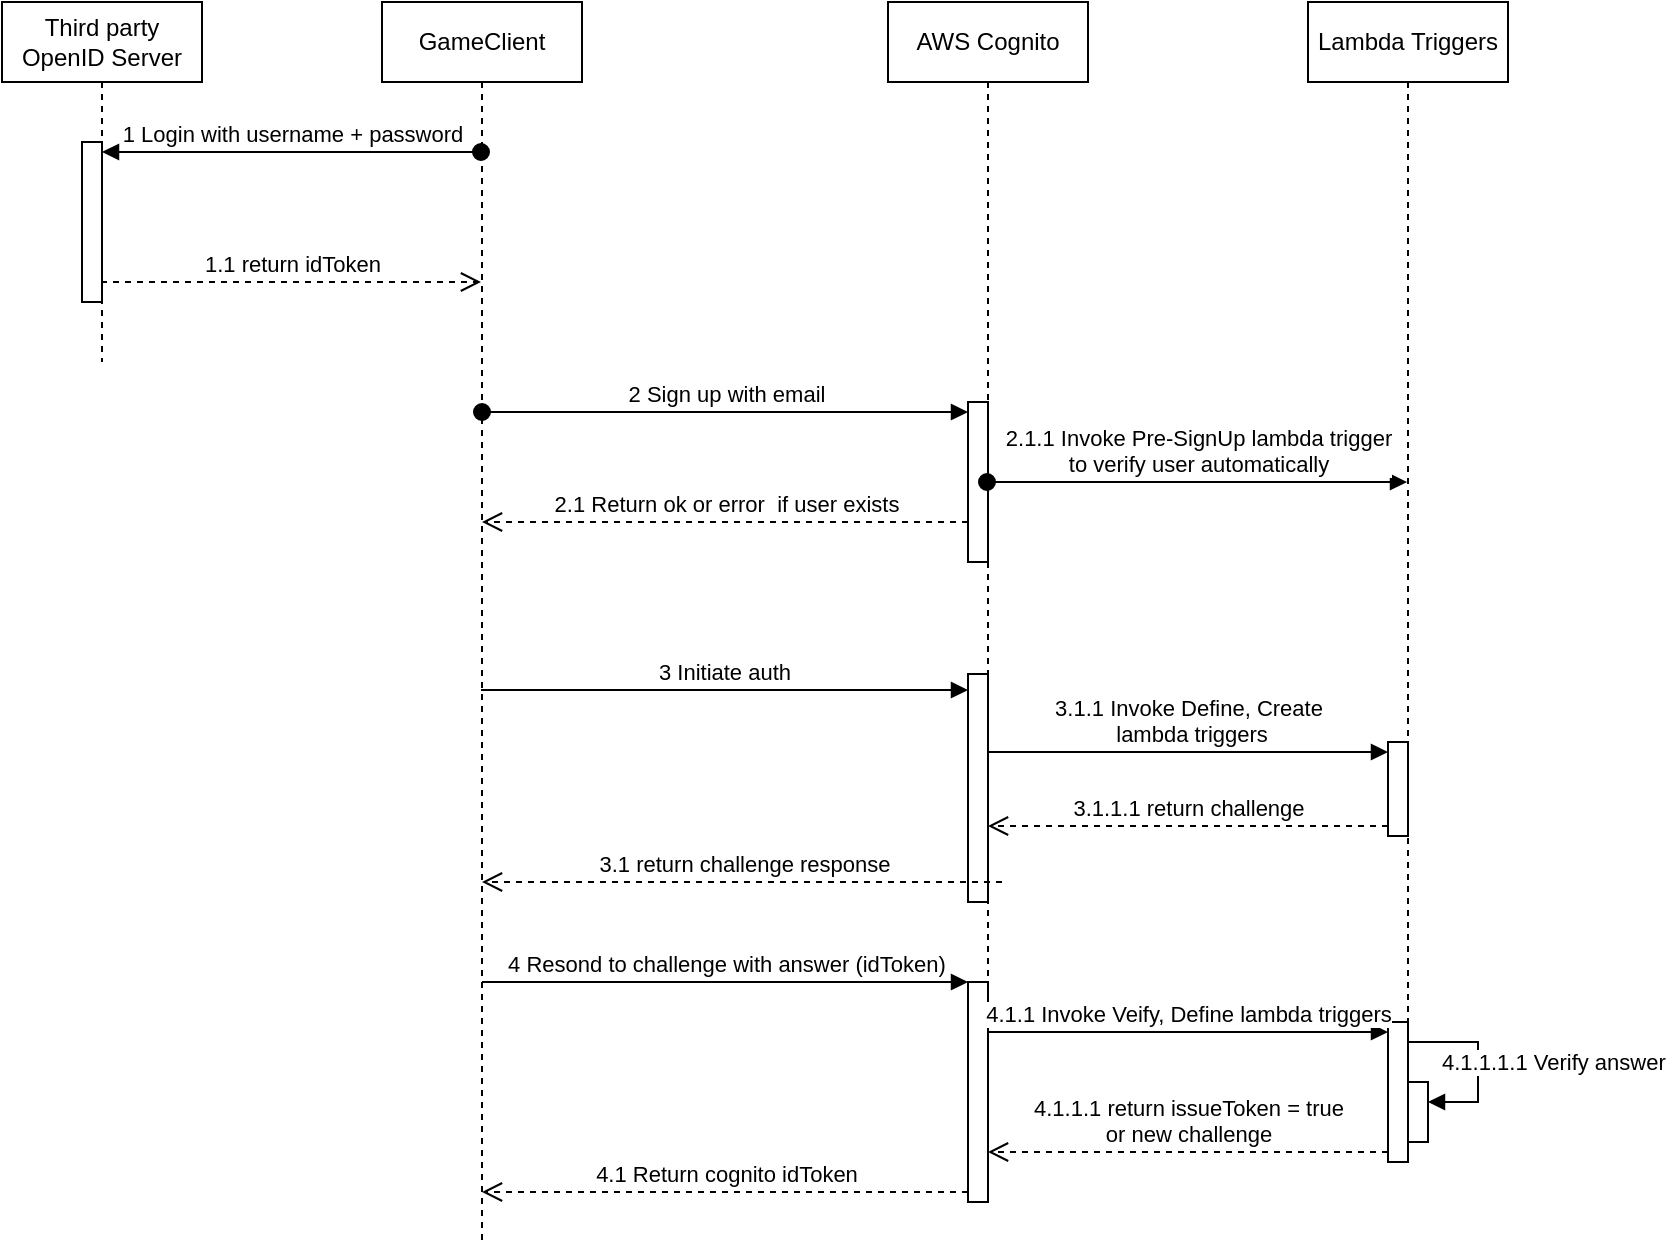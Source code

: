 <mxfile version="22.0.8" type="github">
  <diagram name="Page-1" id="2YBvvXClWsGukQMizWep">
    <mxGraphModel dx="1434" dy="728" grid="1" gridSize="10" guides="1" tooltips="1" connect="1" arrows="1" fold="1" page="1" pageScale="1" pageWidth="850" pageHeight="1100" math="0" shadow="0">
      <root>
        <mxCell id="0" />
        <mxCell id="1" parent="0" />
        <mxCell id="aM9ryv3xv72pqoxQDRHE-1" value="GameClient" style="shape=umlLifeline;perimeter=lifelinePerimeter;whiteSpace=wrap;html=1;container=0;dropTarget=0;collapsible=0;recursiveResize=0;outlineConnect=0;portConstraint=eastwest;newEdgeStyle={&quot;edgeStyle&quot;:&quot;elbowEdgeStyle&quot;,&quot;elbow&quot;:&quot;vertical&quot;,&quot;curved&quot;:0,&quot;rounded&quot;:0};" parent="1" vertex="1">
          <mxGeometry x="207" y="40" width="100" height="620" as="geometry" />
        </mxCell>
        <mxCell id="aM9ryv3xv72pqoxQDRHE-5" value="Third party OpenID Server" style="shape=umlLifeline;perimeter=lifelinePerimeter;whiteSpace=wrap;html=1;container=0;dropTarget=0;collapsible=0;recursiveResize=0;outlineConnect=0;portConstraint=eastwest;newEdgeStyle={&quot;edgeStyle&quot;:&quot;elbowEdgeStyle&quot;,&quot;elbow&quot;:&quot;vertical&quot;,&quot;curved&quot;:0,&quot;rounded&quot;:0};" parent="1" vertex="1">
          <mxGeometry x="17" y="40" width="100" height="180" as="geometry" />
        </mxCell>
        <mxCell id="F1gL7VKnIladaWpGBcvO-1" value="" style="html=1;points=[[0,0,0,0,5],[0,1,0,0,-5],[1,0,0,0,5],[1,1,0,0,-5]];perimeter=orthogonalPerimeter;outlineConnect=0;targetShapes=umlLifeline;portConstraint=eastwest;newEdgeStyle={&quot;curved&quot;:0,&quot;rounded&quot;:0};" vertex="1" parent="aM9ryv3xv72pqoxQDRHE-5">
          <mxGeometry x="40" y="70" width="10" height="80" as="geometry" />
        </mxCell>
        <mxCell id="F1gL7VKnIladaWpGBcvO-2" value="1 Login with username + password" style="html=1;verticalAlign=bottom;startArrow=oval;endArrow=block;startSize=8;curved=0;rounded=0;entryX=1;entryY=0;entryDx=0;entryDy=5;entryPerimeter=0;" edge="1" target="F1gL7VKnIladaWpGBcvO-1" parent="1" source="aM9ryv3xv72pqoxQDRHE-1">
          <mxGeometry relative="1" as="geometry">
            <mxPoint x="86.5" y="125" as="sourcePoint" />
            <mxPoint x="307" y="125" as="targetPoint" />
            <mxPoint as="offset" />
          </mxGeometry>
        </mxCell>
        <mxCell id="F1gL7VKnIladaWpGBcvO-3" value="1.1 return idToken" style="html=1;verticalAlign=bottom;endArrow=open;dashed=1;endSize=8;curved=0;rounded=0;" edge="1" parent="1">
          <mxGeometry relative="1" as="geometry">
            <mxPoint x="66.5" y="180" as="sourcePoint" />
            <mxPoint x="256.5" y="180" as="targetPoint" />
            <mxPoint as="offset" />
          </mxGeometry>
        </mxCell>
        <mxCell id="F1gL7VKnIladaWpGBcvO-4" value="AWS Cognito" style="shape=umlLifeline;perimeter=lifelinePerimeter;whiteSpace=wrap;html=1;container=1;dropTarget=0;collapsible=0;recursiveResize=0;outlineConnect=0;portConstraint=eastwest;newEdgeStyle={&quot;curved&quot;:0,&quot;rounded&quot;:0};" vertex="1" parent="1">
          <mxGeometry x="460" y="40" width="100" height="600" as="geometry" />
        </mxCell>
        <mxCell id="F1gL7VKnIladaWpGBcvO-6" value="" style="html=1;points=[[0,0,0,0,5],[0,1,0,0,-5],[1,0,0,0,5],[1,1,0,0,-5]];perimeter=orthogonalPerimeter;outlineConnect=0;targetShapes=umlLifeline;portConstraint=eastwest;newEdgeStyle={&quot;curved&quot;:0,&quot;rounded&quot;:0};" vertex="1" parent="F1gL7VKnIladaWpGBcvO-4">
          <mxGeometry x="40" y="200" width="10" height="80" as="geometry" />
        </mxCell>
        <mxCell id="F1gL7VKnIladaWpGBcvO-8" value="" style="html=1;points=[[0,0,0,0,5],[0,1,0,0,-5],[1,0,0,0,5],[1,1,0,0,-5]];perimeter=orthogonalPerimeter;outlineConnect=0;targetShapes=umlLifeline;portConstraint=eastwest;newEdgeStyle={&quot;curved&quot;:0,&quot;rounded&quot;:0};" vertex="1" parent="F1gL7VKnIladaWpGBcvO-4">
          <mxGeometry x="40" y="336" width="10" height="114" as="geometry" />
        </mxCell>
        <mxCell id="F1gL7VKnIladaWpGBcvO-11" value="" style="html=1;points=[[0,0,0,0,5],[0,1,0,0,-5],[1,0,0,0,5],[1,1,0,0,-5]];perimeter=orthogonalPerimeter;outlineConnect=0;targetShapes=umlLifeline;portConstraint=eastwest;newEdgeStyle={&quot;curved&quot;:0,&quot;rounded&quot;:0};" vertex="1" parent="F1gL7VKnIladaWpGBcvO-4">
          <mxGeometry x="40" y="490" width="10" height="110" as="geometry" />
        </mxCell>
        <mxCell id="F1gL7VKnIladaWpGBcvO-5" value="2 Sign up with email" style="html=1;verticalAlign=bottom;startArrow=oval;startFill=1;endArrow=block;startSize=8;curved=0;rounded=0;entryX=0;entryY=0;entryDx=0;entryDy=5;entryPerimeter=0;" edge="1" parent="1" source="aM9ryv3xv72pqoxQDRHE-1" target="F1gL7VKnIladaWpGBcvO-6">
          <mxGeometry width="60" relative="1" as="geometry">
            <mxPoint x="256.5" y="250" as="sourcePoint" />
            <mxPoint x="537" y="250" as="targetPoint" />
          </mxGeometry>
        </mxCell>
        <mxCell id="F1gL7VKnIladaWpGBcvO-7" value="2.1 Return ok or error&amp;nbsp; if user exists" style="html=1;verticalAlign=bottom;endArrow=open;dashed=1;endSize=8;curved=0;rounded=0;" edge="1" parent="1" source="F1gL7VKnIladaWpGBcvO-6" target="aM9ryv3xv72pqoxQDRHE-1">
          <mxGeometry relative="1" as="geometry">
            <mxPoint x="607" y="300" as="sourcePoint" />
            <mxPoint x="316.5" y="300" as="targetPoint" />
            <Array as="points">
              <mxPoint x="337" y="300" />
            </Array>
          </mxGeometry>
        </mxCell>
        <mxCell id="F1gL7VKnIladaWpGBcvO-9" value="3 Initiate auth" style="html=1;verticalAlign=bottom;endArrow=block;curved=0;rounded=0;" edge="1" parent="1">
          <mxGeometry x="-0.002" relative="1" as="geometry">
            <mxPoint x="256.5" y="384" as="sourcePoint" />
            <mxPoint x="500" y="384" as="targetPoint" />
            <mxPoint as="offset" />
          </mxGeometry>
        </mxCell>
        <mxCell id="F1gL7VKnIladaWpGBcvO-10" value="3.1 return challenge response" style="html=1;verticalAlign=bottom;endArrow=open;dashed=1;endSize=8;curved=0;rounded=0;" edge="1" parent="1" target="aM9ryv3xv72pqoxQDRHE-1">
          <mxGeometry x="-0.002" relative="1" as="geometry">
            <mxPoint x="256.5" y="430" as="targetPoint" />
            <mxPoint x="517" y="480" as="sourcePoint" />
            <Array as="points">
              <mxPoint x="497" y="480" />
            </Array>
            <mxPoint as="offset" />
          </mxGeometry>
        </mxCell>
        <mxCell id="F1gL7VKnIladaWpGBcvO-12" value="4 Resond to challenge with answer (idToken)" style="html=1;verticalAlign=bottom;endArrow=block;curved=0;rounded=0;" edge="1" target="F1gL7VKnIladaWpGBcvO-11" parent="1" source="aM9ryv3xv72pqoxQDRHE-1">
          <mxGeometry relative="1" as="geometry">
            <mxPoint x="537" y="505" as="sourcePoint" />
            <mxPoint x="607" y="510" as="targetPoint" />
          </mxGeometry>
        </mxCell>
        <mxCell id="F1gL7VKnIladaWpGBcvO-13" value="4.1 Return cognito idToken" style="html=1;verticalAlign=bottom;endArrow=open;dashed=1;endSize=8;curved=0;rounded=0;exitX=0;exitY=1;exitDx=0;exitDy=-5;" edge="1" source="F1gL7VKnIladaWpGBcvO-11" parent="1" target="aM9ryv3xv72pqoxQDRHE-1">
          <mxGeometry relative="1" as="geometry">
            <mxPoint x="537" y="575" as="targetPoint" />
          </mxGeometry>
        </mxCell>
        <mxCell id="F1gL7VKnIladaWpGBcvO-16" value="Lambda Triggers" style="shape=umlLifeline;perimeter=lifelinePerimeter;whiteSpace=wrap;html=1;container=1;dropTarget=0;collapsible=0;recursiveResize=0;outlineConnect=0;portConstraint=eastwest;newEdgeStyle={&quot;curved&quot;:0,&quot;rounded&quot;:0};" vertex="1" parent="1">
          <mxGeometry x="670" y="40" width="100" height="580" as="geometry" />
        </mxCell>
        <mxCell id="F1gL7VKnIladaWpGBcvO-33" value="" style="html=1;points=[[0,0,0,0,5],[0,1,0,0,-5],[1,0,0,0,5],[1,1,0,0,-5]];perimeter=orthogonalPerimeter;outlineConnect=0;targetShapes=umlLifeline;portConstraint=eastwest;newEdgeStyle={&quot;curved&quot;:0,&quot;rounded&quot;:0};" vertex="1" parent="F1gL7VKnIladaWpGBcvO-16">
          <mxGeometry x="40" y="370" width="10" height="47" as="geometry" />
        </mxCell>
        <mxCell id="F1gL7VKnIladaWpGBcvO-36" value="" style="html=1;points=[[0,0,0,0,5],[0,1,0,0,-5],[1,0,0,0,5],[1,1,0,0,-5]];perimeter=orthogonalPerimeter;outlineConnect=0;targetShapes=umlLifeline;portConstraint=eastwest;newEdgeStyle={&quot;curved&quot;:0,&quot;rounded&quot;:0};" vertex="1" parent="F1gL7VKnIladaWpGBcvO-16">
          <mxGeometry x="40" y="510" width="10" height="70" as="geometry" />
        </mxCell>
        <mxCell id="F1gL7VKnIladaWpGBcvO-41" value="4.1.1.1.1 Verify answer" style="html=1;align=left;spacingLeft=2;endArrow=block;rounded=0;edgeStyle=orthogonalEdgeStyle;curved=0;rounded=0;" edge="1" target="F1gL7VKnIladaWpGBcvO-40" parent="F1gL7VKnIladaWpGBcvO-16">
          <mxGeometry x="-0.711" y="-10" relative="1" as="geometry">
            <mxPoint x="50" y="520" as="sourcePoint" />
            <Array as="points">
              <mxPoint x="85" y="550" />
            </Array>
            <mxPoint as="offset" />
          </mxGeometry>
        </mxCell>
        <mxCell id="F1gL7VKnIladaWpGBcvO-40" value="" style="html=1;points=[[0,0,0,0,5],[0,1,0,0,-5],[1,0,0,0,5],[1,1,0,0,-5]];perimeter=orthogonalPerimeter;outlineConnect=0;targetShapes=umlLifeline;portConstraint=eastwest;newEdgeStyle={&quot;curved&quot;:0,&quot;rounded&quot;:0};" vertex="1" parent="F1gL7VKnIladaWpGBcvO-16">
          <mxGeometry x="50" y="540" width="10" height="30" as="geometry" />
        </mxCell>
        <mxCell id="F1gL7VKnIladaWpGBcvO-34" value="3.1.1 Invoke Define, Create&lt;br data-darkreader-inline-border=&quot;&quot; style=&quot;border-color: var(--darkreader-border--border-color); --darkreader-inline-border: var(--darkreader-border--darkreader-border--border-color);&quot;&gt;&amp;nbsp;lambda triggers" style="html=1;verticalAlign=bottom;endArrow=block;curved=0;rounded=0;entryX=0;entryY=0;entryDx=0;entryDy=5;" edge="1" target="F1gL7VKnIladaWpGBcvO-33" parent="1" source="F1gL7VKnIladaWpGBcvO-4">
          <mxGeometry x="-0.003" relative="1" as="geometry">
            <mxPoint x="657" y="415" as="sourcePoint" />
            <mxPoint as="offset" />
          </mxGeometry>
        </mxCell>
        <mxCell id="F1gL7VKnIladaWpGBcvO-35" value="3.1.1.1 return challenge" style="html=1;verticalAlign=bottom;endArrow=open;dashed=1;endSize=8;curved=0;rounded=0;exitX=0;exitY=1;exitDx=0;exitDy=-5;" edge="1" source="F1gL7VKnIladaWpGBcvO-33" parent="1" target="F1gL7VKnIladaWpGBcvO-4">
          <mxGeometry relative="1" as="geometry">
            <mxPoint x="657" y="457" as="targetPoint" />
          </mxGeometry>
        </mxCell>
        <mxCell id="F1gL7VKnIladaWpGBcvO-38" value="4.1.1.1 return issueToken = true &lt;br&gt;or new challenge" style="html=1;verticalAlign=bottom;endArrow=open;dashed=1;endSize=8;curved=0;rounded=0;" edge="1" parent="1" target="F1gL7VKnIladaWpGBcvO-4">
          <mxGeometry relative="1" as="geometry">
            <mxPoint x="526.5" y="620" as="targetPoint" />
            <mxPoint x="710" y="615" as="sourcePoint" />
          </mxGeometry>
        </mxCell>
        <mxCell id="F1gL7VKnIladaWpGBcvO-37" value="4.1.1 Invoke Veify, Define lambda triggers" style="html=1;verticalAlign=bottom;endArrow=block;curved=0;rounded=0;entryX=0;entryY=0;entryDx=0;entryDy=5;" edge="1" target="F1gL7VKnIladaWpGBcvO-36" parent="1" source="F1gL7VKnIladaWpGBcvO-4">
          <mxGeometry x="-0.003" relative="1" as="geometry">
            <mxPoint x="657" y="545" as="sourcePoint" />
            <mxPoint as="offset" />
          </mxGeometry>
        </mxCell>
        <mxCell id="F1gL7VKnIladaWpGBcvO-45" value="2.1.1 Invoke Pre-SignUp lambda trigger&lt;br&gt;to verify user automatically" style="html=1;verticalAlign=bottom;startArrow=oval;startFill=1;endArrow=block;startSize=8;curved=0;rounded=0;" edge="1" parent="1">
          <mxGeometry width="60" relative="1" as="geometry">
            <mxPoint x="509.5" y="280" as="sourcePoint" />
            <mxPoint x="719.5" y="280" as="targetPoint" />
            <mxPoint as="offset" />
          </mxGeometry>
        </mxCell>
      </root>
    </mxGraphModel>
  </diagram>
</mxfile>
